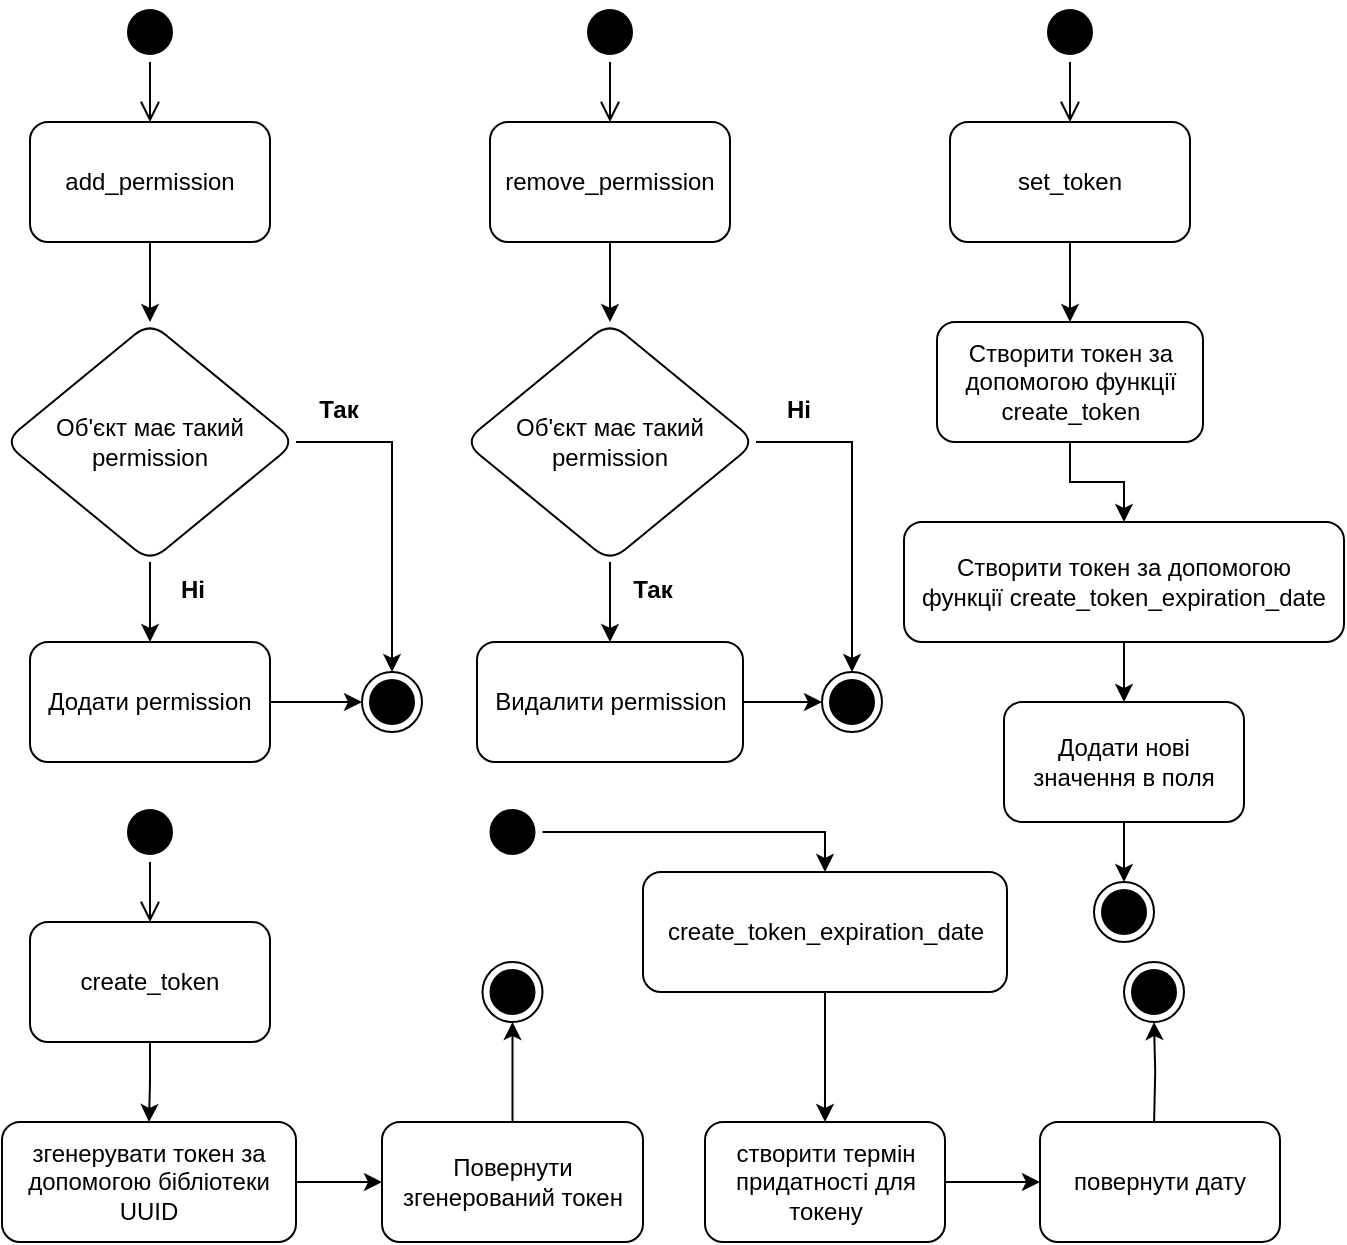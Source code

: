 <mxfile version="20.4.0" type="device"><diagram id="i-AqqjFJqGJsIQcv7rMU" name="Страница 1"><mxGraphModel dx="1422" dy="754" grid="1" gridSize="10" guides="1" tooltips="1" connect="1" arrows="1" fold="1" page="1" pageScale="1" pageWidth="827" pageHeight="1169" math="0" shadow="0"><root><mxCell id="0"/><mxCell id="1" parent="0"/><mxCell id="xL98hXt_62wEK_-ama6Y-3" value="" style="edgeStyle=orthogonalEdgeStyle;rounded=0;orthogonalLoop=1;jettySize=auto;html=1;" edge="1" parent="1" source="xL98hXt_62wEK_-ama6Y-1" target="xL98hXt_62wEK_-ama6Y-2"><mxGeometry relative="1" as="geometry"/></mxCell><mxCell id="xL98hXt_62wEK_-ama6Y-1" value="add_permission" style="rounded=1;whiteSpace=wrap;html=1;" vertex="1" parent="1"><mxGeometry x="43" y="150" width="120" height="60" as="geometry"/></mxCell><mxCell id="xL98hXt_62wEK_-ama6Y-9" value="" style="edgeStyle=orthogonalEdgeStyle;rounded=0;orthogonalLoop=1;jettySize=auto;html=1;" edge="1" parent="1" source="xL98hXt_62wEK_-ama6Y-2" target="xL98hXt_62wEK_-ama6Y-8"><mxGeometry relative="1" as="geometry"/></mxCell><mxCell id="xL98hXt_62wEK_-ama6Y-17" style="edgeStyle=orthogonalEdgeStyle;rounded=0;orthogonalLoop=1;jettySize=auto;html=1;strokeColor=#000000;" edge="1" parent="1" source="xL98hXt_62wEK_-ama6Y-2" target="xL98hXt_62wEK_-ama6Y-14"><mxGeometry relative="1" as="geometry"/></mxCell><mxCell id="xL98hXt_62wEK_-ama6Y-2" value="Об'єкт має такий permission" style="rhombus;whiteSpace=wrap;html=1;rounded=1;" vertex="1" parent="1"><mxGeometry x="30" y="250" width="146" height="120" as="geometry"/></mxCell><mxCell id="xL98hXt_62wEK_-ama6Y-15" value="" style="edgeStyle=orthogonalEdgeStyle;rounded=0;orthogonalLoop=1;jettySize=auto;html=1;strokeColor=#000000;" edge="1" parent="1" source="xL98hXt_62wEK_-ama6Y-8" target="xL98hXt_62wEK_-ama6Y-14"><mxGeometry relative="1" as="geometry"/></mxCell><mxCell id="xL98hXt_62wEK_-ama6Y-8" value="Додати permission" style="whiteSpace=wrap;html=1;rounded=1;" vertex="1" parent="1"><mxGeometry x="43" y="410" width="120" height="60" as="geometry"/></mxCell><mxCell id="xL98hXt_62wEK_-ama6Y-11" value="" style="ellipse;html=1;shape=startState;fillColor=#000000;strokeColor=#050000;" vertex="1" parent="1"><mxGeometry x="88" y="90" width="30" height="30" as="geometry"/></mxCell><mxCell id="xL98hXt_62wEK_-ama6Y-12" value="" style="edgeStyle=orthogonalEdgeStyle;html=1;verticalAlign=bottom;endArrow=open;endSize=8;strokeColor=#000000;rounded=0;exitX=0.5;exitY=1;exitDx=0;exitDy=0;" edge="1" source="xL98hXt_62wEK_-ama6Y-11" parent="1"><mxGeometry relative="1" as="geometry"><mxPoint x="103" y="150" as="targetPoint"/><mxPoint x="109" y="120" as="sourcePoint"/></mxGeometry></mxCell><mxCell id="xL98hXt_62wEK_-ama6Y-14" value="" style="ellipse;html=1;shape=endState;fillColor=#000000;strokeColor=#000000;" vertex="1" parent="1"><mxGeometry x="209" y="425" width="30" height="30" as="geometry"/></mxCell><mxCell id="xL98hXt_62wEK_-ama6Y-18" value="Так" style="text;align=center;fontStyle=1;verticalAlign=middle;spacingLeft=3;spacingRight=3;strokeColor=none;rotatable=0;points=[[0,0.5],[1,0.5]];portConstraint=eastwest;" vertex="1" parent="1"><mxGeometry x="176" y="280" width="43" height="26" as="geometry"/></mxCell><mxCell id="xL98hXt_62wEK_-ama6Y-19" value="Ні" style="text;align=center;fontStyle=1;verticalAlign=middle;spacingLeft=3;spacingRight=3;strokeColor=none;rotatable=0;points=[[0,0.5],[1,0.5]];portConstraint=eastwest;" vertex="1" parent="1"><mxGeometry x="103" y="370" width="43" height="26" as="geometry"/></mxCell><mxCell id="xL98hXt_62wEK_-ama6Y-20" value="" style="edgeStyle=orthogonalEdgeStyle;rounded=0;orthogonalLoop=1;jettySize=auto;html=1;" edge="1" parent="1" source="xL98hXt_62wEK_-ama6Y-21" target="xL98hXt_62wEK_-ama6Y-24"><mxGeometry relative="1" as="geometry"/></mxCell><mxCell id="xL98hXt_62wEK_-ama6Y-21" value="remove_permission" style="rounded=1;whiteSpace=wrap;html=1;" vertex="1" parent="1"><mxGeometry x="273" y="150" width="120" height="60" as="geometry"/></mxCell><mxCell id="xL98hXt_62wEK_-ama6Y-22" value="" style="edgeStyle=orthogonalEdgeStyle;rounded=0;orthogonalLoop=1;jettySize=auto;html=1;" edge="1" parent="1" source="xL98hXt_62wEK_-ama6Y-24" target="xL98hXt_62wEK_-ama6Y-26"><mxGeometry relative="1" as="geometry"/></mxCell><mxCell id="xL98hXt_62wEK_-ama6Y-23" style="edgeStyle=orthogonalEdgeStyle;rounded=0;orthogonalLoop=1;jettySize=auto;html=1;strokeColor=#000000;" edge="1" parent="1" source="xL98hXt_62wEK_-ama6Y-24" target="xL98hXt_62wEK_-ama6Y-29"><mxGeometry relative="1" as="geometry"/></mxCell><mxCell id="xL98hXt_62wEK_-ama6Y-24" value="Об'єкт має такий permission" style="rhombus;whiteSpace=wrap;html=1;rounded=1;" vertex="1" parent="1"><mxGeometry x="260" y="250" width="146" height="120" as="geometry"/></mxCell><mxCell id="xL98hXt_62wEK_-ama6Y-25" value="" style="edgeStyle=orthogonalEdgeStyle;rounded=0;orthogonalLoop=1;jettySize=auto;html=1;strokeColor=#000000;" edge="1" parent="1" source="xL98hXt_62wEK_-ama6Y-26" target="xL98hXt_62wEK_-ama6Y-29"><mxGeometry relative="1" as="geometry"/></mxCell><mxCell id="xL98hXt_62wEK_-ama6Y-26" value="Видалити permission" style="whiteSpace=wrap;html=1;rounded=1;" vertex="1" parent="1"><mxGeometry x="266.5" y="410" width="133" height="60" as="geometry"/></mxCell><mxCell id="xL98hXt_62wEK_-ama6Y-27" value="" style="ellipse;html=1;shape=startState;fillColor=#000000;strokeColor=#050000;" vertex="1" parent="1"><mxGeometry x="318" y="90" width="30" height="30" as="geometry"/></mxCell><mxCell id="xL98hXt_62wEK_-ama6Y-28" value="" style="edgeStyle=orthogonalEdgeStyle;html=1;verticalAlign=bottom;endArrow=open;endSize=8;strokeColor=#000000;rounded=0;exitX=0.5;exitY=1;exitDx=0;exitDy=0;" edge="1" parent="1" source="xL98hXt_62wEK_-ama6Y-27"><mxGeometry relative="1" as="geometry"><mxPoint x="333" y="150" as="targetPoint"/><mxPoint x="339" y="120" as="sourcePoint"/></mxGeometry></mxCell><mxCell id="xL98hXt_62wEK_-ama6Y-29" value="" style="ellipse;html=1;shape=endState;fillColor=#000000;strokeColor=#000000;" vertex="1" parent="1"><mxGeometry x="439" y="425" width="30" height="30" as="geometry"/></mxCell><mxCell id="xL98hXt_62wEK_-ama6Y-30" value="Ні" style="text;align=center;fontStyle=1;verticalAlign=middle;spacingLeft=3;spacingRight=3;strokeColor=none;rotatable=0;points=[[0,0.5],[1,0.5]];portConstraint=eastwest;" vertex="1" parent="1"><mxGeometry x="406" y="280" width="43" height="26" as="geometry"/></mxCell><mxCell id="xL98hXt_62wEK_-ama6Y-31" value="Так" style="text;align=center;fontStyle=1;verticalAlign=middle;spacingLeft=3;spacingRight=3;strokeColor=none;rotatable=0;points=[[0,0.5],[1,0.5]];portConstraint=eastwest;" vertex="1" parent="1"><mxGeometry x="333" y="370" width="43" height="26" as="geometry"/></mxCell><mxCell id="xL98hXt_62wEK_-ama6Y-32" value="" style="edgeStyle=orthogonalEdgeStyle;rounded=0;orthogonalLoop=1;jettySize=auto;html=1;" edge="1" parent="1" source="xL98hXt_62wEK_-ama6Y-33"><mxGeometry relative="1" as="geometry"><mxPoint x="563" y="250" as="targetPoint"/></mxGeometry></mxCell><mxCell id="xL98hXt_62wEK_-ama6Y-33" value="set_token" style="rounded=1;whiteSpace=wrap;html=1;" vertex="1" parent="1"><mxGeometry x="503" y="150" width="120" height="60" as="geometry"/></mxCell><mxCell id="xL98hXt_62wEK_-ama6Y-45" value="" style="edgeStyle=orthogonalEdgeStyle;rounded=0;orthogonalLoop=1;jettySize=auto;html=1;strokeColor=#000000;" edge="1" parent="1" source="xL98hXt_62wEK_-ama6Y-38" target="xL98hXt_62wEK_-ama6Y-44"><mxGeometry relative="1" as="geometry"/></mxCell><mxCell id="xL98hXt_62wEK_-ama6Y-38" value="Створити токен за допомогою функції create_token" style="whiteSpace=wrap;html=1;rounded=1;" vertex="1" parent="1"><mxGeometry x="496.5" y="250" width="133" height="60" as="geometry"/></mxCell><mxCell id="xL98hXt_62wEK_-ama6Y-39" value="" style="ellipse;html=1;shape=startState;fillColor=#000000;strokeColor=#050000;" vertex="1" parent="1"><mxGeometry x="548" y="90" width="30" height="30" as="geometry"/></mxCell><mxCell id="xL98hXt_62wEK_-ama6Y-40" value="" style="edgeStyle=orthogonalEdgeStyle;html=1;verticalAlign=bottom;endArrow=open;endSize=8;strokeColor=#000000;rounded=0;exitX=0.5;exitY=1;exitDx=0;exitDy=0;" edge="1" parent="1" source="xL98hXt_62wEK_-ama6Y-39"><mxGeometry relative="1" as="geometry"><mxPoint x="563" y="150" as="targetPoint"/><mxPoint x="569" y="120" as="sourcePoint"/></mxGeometry></mxCell><mxCell id="xL98hXt_62wEK_-ama6Y-41" value="" style="ellipse;html=1;shape=endState;fillColor=#000000;strokeColor=#000000;" vertex="1" parent="1"><mxGeometry x="575" y="530" width="30" height="30" as="geometry"/></mxCell><mxCell id="xL98hXt_62wEK_-ama6Y-48" value="" style="edgeStyle=orthogonalEdgeStyle;rounded=0;orthogonalLoop=1;jettySize=auto;html=1;strokeColor=#000000;" edge="1" parent="1" source="xL98hXt_62wEK_-ama6Y-44" target="xL98hXt_62wEK_-ama6Y-47"><mxGeometry relative="1" as="geometry"/></mxCell><mxCell id="xL98hXt_62wEK_-ama6Y-44" value="Створити токен за допомогою функції&lt;span style=&quot;text-align: left;&quot;&gt;&amp;nbsp;create_token_expiration_date&lt;/span&gt;" style="whiteSpace=wrap;html=1;rounded=1;" vertex="1" parent="1"><mxGeometry x="480" y="350" width="220" height="60" as="geometry"/></mxCell><mxCell id="xL98hXt_62wEK_-ama6Y-49" style="edgeStyle=orthogonalEdgeStyle;rounded=0;orthogonalLoop=1;jettySize=auto;html=1;strokeColor=#000000;" edge="1" parent="1" source="xL98hXt_62wEK_-ama6Y-47" target="xL98hXt_62wEK_-ama6Y-41"><mxGeometry relative="1" as="geometry"/></mxCell><mxCell id="xL98hXt_62wEK_-ama6Y-47" value="Додати нові значення в поля" style="whiteSpace=wrap;html=1;rounded=1;" vertex="1" parent="1"><mxGeometry x="530" y="440" width="120" height="60" as="geometry"/></mxCell><mxCell id="xL98hXt_62wEK_-ama6Y-55" value="" style="edgeStyle=orthogonalEdgeStyle;rounded=0;orthogonalLoop=1;jettySize=auto;html=1;strokeColor=#000000;" edge="1" parent="1" source="xL98hXt_62wEK_-ama6Y-51" target="xL98hXt_62wEK_-ama6Y-54"><mxGeometry relative="1" as="geometry"/></mxCell><mxCell id="xL98hXt_62wEK_-ama6Y-51" value="create_token" style="rounded=1;whiteSpace=wrap;html=1;" vertex="1" parent="1"><mxGeometry x="43" y="550" width="120" height="60" as="geometry"/></mxCell><mxCell id="xL98hXt_62wEK_-ama6Y-52" value="" style="ellipse;html=1;shape=startState;fillColor=#000000;strokeColor=#050000;" vertex="1" parent="1"><mxGeometry x="88" y="490" width="30" height="30" as="geometry"/></mxCell><mxCell id="xL98hXt_62wEK_-ama6Y-53" value="" style="edgeStyle=orthogonalEdgeStyle;html=1;verticalAlign=bottom;endArrow=open;endSize=8;strokeColor=#000000;rounded=0;exitX=0.5;exitY=1;exitDx=0;exitDy=0;" edge="1" parent="1" source="xL98hXt_62wEK_-ama6Y-52"><mxGeometry relative="1" as="geometry"><mxPoint x="103" y="550" as="targetPoint"/><mxPoint x="109" y="520" as="sourcePoint"/></mxGeometry></mxCell><mxCell id="xL98hXt_62wEK_-ama6Y-57" value="" style="edgeStyle=orthogonalEdgeStyle;rounded=0;orthogonalLoop=1;jettySize=auto;html=1;strokeColor=#000000;" edge="1" parent="1" source="xL98hXt_62wEK_-ama6Y-54" target="xL98hXt_62wEK_-ama6Y-56"><mxGeometry relative="1" as="geometry"/></mxCell><mxCell id="xL98hXt_62wEK_-ama6Y-54" value="згенерувати токен за допомогою бібліотеки UUID" style="whiteSpace=wrap;html=1;rounded=1;" vertex="1" parent="1"><mxGeometry x="29" y="650" width="147" height="60" as="geometry"/></mxCell><mxCell id="xL98hXt_62wEK_-ama6Y-59" style="edgeStyle=orthogonalEdgeStyle;rounded=0;orthogonalLoop=1;jettySize=auto;html=1;entryX=0.5;entryY=1;entryDx=0;entryDy=0;strokeColor=#000000;" edge="1" parent="1" source="xL98hXt_62wEK_-ama6Y-56" target="xL98hXt_62wEK_-ama6Y-58"><mxGeometry relative="1" as="geometry"/></mxCell><mxCell id="xL98hXt_62wEK_-ama6Y-56" value="Повернути згенерований токен" style="whiteSpace=wrap;html=1;rounded=1;" vertex="1" parent="1"><mxGeometry x="219" y="650" width="130.5" height="60" as="geometry"/></mxCell><mxCell id="xL98hXt_62wEK_-ama6Y-58" value="" style="ellipse;html=1;shape=endState;fillColor=#000000;strokeColor=#000000;" vertex="1" parent="1"><mxGeometry x="269.25" y="570" width="30" height="30" as="geometry"/></mxCell><mxCell id="xL98hXt_62wEK_-ama6Y-64" value="" style="edgeStyle=orthogonalEdgeStyle;rounded=0;orthogonalLoop=1;jettySize=auto;html=1;strokeColor=#000000;" edge="1" parent="1" source="xL98hXt_62wEK_-ama6Y-60" target="xL98hXt_62wEK_-ama6Y-63"><mxGeometry relative="1" as="geometry"/></mxCell><mxCell id="xL98hXt_62wEK_-ama6Y-60" value="&lt;span style=&quot;text-align: left;&quot;&gt;create_token_expiration_date&lt;/span&gt;" style="rounded=1;whiteSpace=wrap;html=1;" vertex="1" parent="1"><mxGeometry x="349.5" y="525" width="182" height="60" as="geometry"/></mxCell><mxCell id="xL98hXt_62wEK_-ama6Y-65" style="edgeStyle=orthogonalEdgeStyle;rounded=0;orthogonalLoop=1;jettySize=auto;html=1;entryX=0.5;entryY=0;entryDx=0;entryDy=0;strokeColor=#000000;" edge="1" parent="1" source="xL98hXt_62wEK_-ama6Y-61" target="xL98hXt_62wEK_-ama6Y-60"><mxGeometry relative="1" as="geometry"/></mxCell><mxCell id="xL98hXt_62wEK_-ama6Y-61" value="" style="ellipse;html=1;shape=startState;fillColor=#000000;strokeColor=#050000;" vertex="1" parent="1"><mxGeometry x="269.25" y="490" width="30" height="30" as="geometry"/></mxCell><mxCell id="xL98hXt_62wEK_-ama6Y-67" value="" style="edgeStyle=orthogonalEdgeStyle;rounded=0;orthogonalLoop=1;jettySize=auto;html=1;strokeColor=#000000;" edge="1" parent="1" source="xL98hXt_62wEK_-ama6Y-63" target="xL98hXt_62wEK_-ama6Y-66"><mxGeometry relative="1" as="geometry"/></mxCell><mxCell id="xL98hXt_62wEK_-ama6Y-63" value="створити&amp;nbsp;термін придатності для токену" style="whiteSpace=wrap;html=1;rounded=1;" vertex="1" parent="1"><mxGeometry x="380.5" y="650" width="120" height="60" as="geometry"/></mxCell><mxCell id="xL98hXt_62wEK_-ama6Y-66" value="повернути дату" style="whiteSpace=wrap;html=1;rounded=1;" vertex="1" parent="1"><mxGeometry x="548" y="650" width="120" height="60" as="geometry"/></mxCell><mxCell id="xL98hXt_62wEK_-ama6Y-68" style="edgeStyle=orthogonalEdgeStyle;rounded=0;orthogonalLoop=1;jettySize=auto;html=1;entryX=0.5;entryY=1;entryDx=0;entryDy=0;strokeColor=#000000;" edge="1" parent="1" target="xL98hXt_62wEK_-ama6Y-69"><mxGeometry relative="1" as="geometry"><mxPoint x="605.05" y="650" as="sourcePoint"/></mxGeometry></mxCell><mxCell id="xL98hXt_62wEK_-ama6Y-69" value="" style="ellipse;html=1;shape=endState;fillColor=#000000;strokeColor=#000000;" vertex="1" parent="1"><mxGeometry x="590" y="570" width="30" height="30" as="geometry"/></mxCell></root></mxGraphModel></diagram></mxfile>